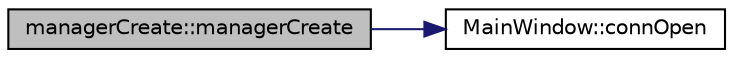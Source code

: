 digraph "managerCreate::managerCreate"
{
 // LATEX_PDF_SIZE
  bgcolor="transparent";
  edge [fontname="Helvetica",fontsize="10",labelfontname="Helvetica",labelfontsize="10"];
  node [fontname="Helvetica",fontsize="10",shape=record];
  rankdir="LR";
  Node1 [label="managerCreate::managerCreate",height=0.2,width=0.4,color="black", fillcolor="grey75", style="filled", fontcolor="black",tooltip=" "];
  Node1 -> Node2 [color="midnightblue",fontsize="10",style="solid"];
  Node2 [label="MainWindow::connOpen",height=0.2,width=0.4,color="black",URL="$class_main_window.html#a0d30e4605e1f8daf1841a3968bdaa443",tooltip=" "];
}
